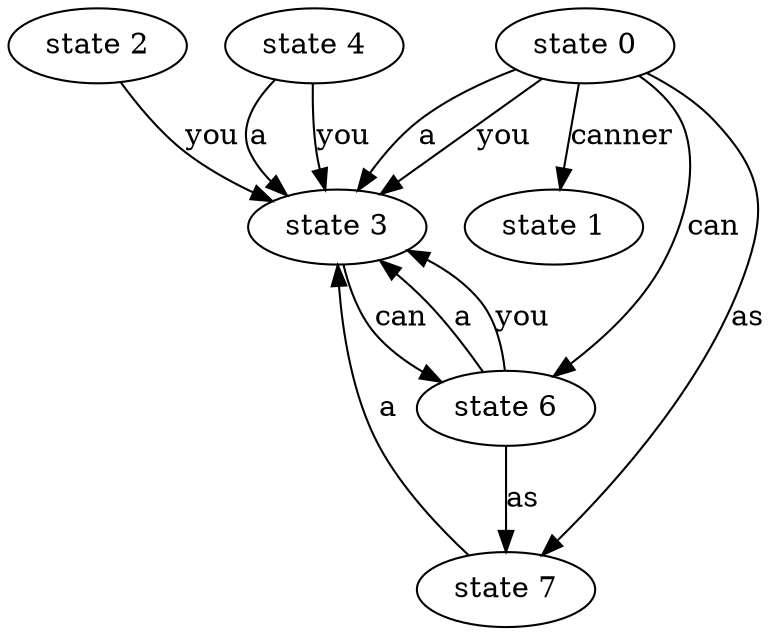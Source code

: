 digraph abc{ 
"state 2" -> "state 3" [ label="you" ]; 
"state 4" -> "state 3" [ label="a" ]; 
"state 4" -> "state 3" [ label="you" ]; 
"state 7" -> "state 3" [ label="a" ]; 
"state 3" -> "state 6" [ label="can" ]; 
"state 0" -> "state 1" [ label="canner" ]; 
"state 0" -> "state 3" [ label="a" ]; 
"state 0" -> "state 7" [ label="as" ]; 
"state 0" -> "state 6" [ label="can" ]; 
"state 0" -> "state 3" [ label="you" ]; 
"state 6" -> "state 3" [ label="a" ]; 
"state 6" -> "state 7" [ label="as" ]; 
"state 6" -> "state 3" [ label="you" ]; 
}